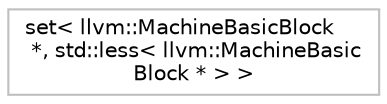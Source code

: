digraph "Graphical Class Hierarchy"
{
 // LATEX_PDF_SIZE
  bgcolor="transparent";
  edge [fontname="Helvetica",fontsize="10",labelfontname="Helvetica",labelfontsize="10"];
  node [fontname="Helvetica",fontsize="10",shape=record];
  rankdir="LR";
  Node0 [label="set\< llvm::MachineBasicBlock\l *, std::less\< llvm::MachineBasic\lBlock * \> \>",height=0.2,width=0.4,color="grey75",tooltip=" "];
}
